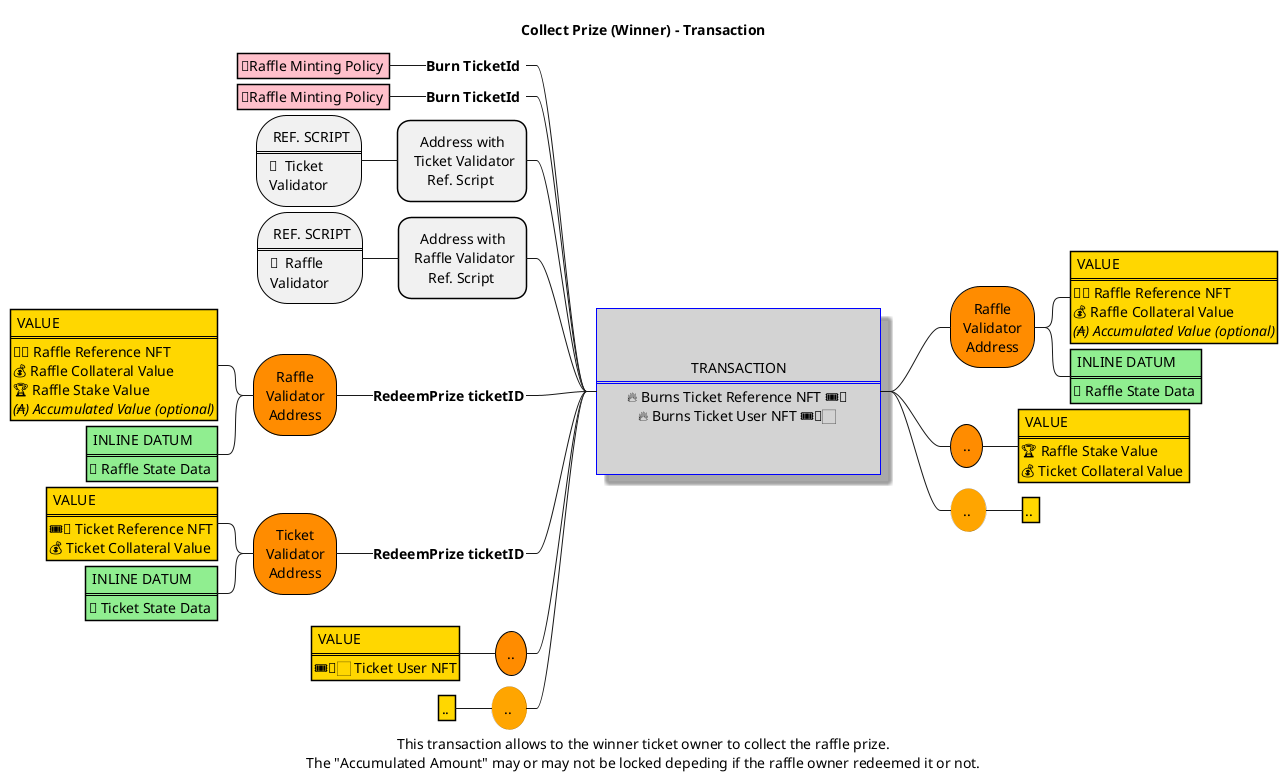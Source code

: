 @startmindmap Mindmap-CollectPrize


<style>
mindmapDiagram {
    node   {
        LineColor black
        Padding 12
        Margin 3
        HorizontalAlignment center
        .mandatory {
            BackgroundColor darkorange
            RoundCorner 60
            MaximumWidth 100
            LineThickness 1
        }
        .opt {
            BackgroundColor orange
            RoundCorner 60
            LineThickness 0
        }
        .datum {
            HorizontalAlignment left
            RoundCorner 0
            BackgroundColor lightgreen
            Padding 3
        }
        .ref {
            HorizontalAlignment left
            RoundCorner 60
            MaximumWidth 100
            LineThickness 1
        }
        .value {
            HorizontalAlignment left
            RoundCorner 0
            BackgroundColor gold
            Padding 3
        }
        .minting {
            HorizontalAlignment left
            RoundCorner 0
            BackgroundColor pink
            Padding 3
        }
    }

    rootNode {
        Padding 30
        Margin 20
        LineColor blue
        BackgroundColor lightgrey
        LineThickness 1.0
        RoundCorner 0
        Shadowing 10.0
    }
}
</style>


title Collect Prize (Winner) - Transaction
caption  This transaction allows to the winner ticket owner to collect the raffle prize.\nThe "Accumulated Amount" may or may not be locked depeding if the raffle owner redeemed it or not.


' 🔥
' 🎫
' 🎟️
'🏆
'🔗
' 

*:
TRANSACTION
====
🔥 Burns Ticket Reference NFT 🎟️🔗 
🔥 Burns Ticket User NFT 🎟️👦🏻 
;

left side
**_  **Burn TicketId **
*** 📜Raffle Minting Policy <<minting>>
**_  **Burn TicketId **
*** 📜Raffle Minting Policy <<minting>>
** Address with\n Ticket Validator\nRef. Script 
***: REF. SCRIPT
====
🧾  Ticket Validator ; <<ref>>
** Address with\n Raffle Validator\nRef. Script 
***: REF. SCRIPT
====
🧾  Raffle Validator ; <<ref>>

**_ **RedeemPrize ticketID**
*** Raffle Validator \nAddress <<mandatory>>
****: VALUE
====
🎫🔗 Raffle Reference NFT
💰 Raffle Collateral Value 
🏆 Raffle Stake Value
<i>(₳) Accumulated Value (optional)</i>; <<value>>
****: INLINE DATUM
====
📝 Raffle State Data ; <<datum>>

**_ **RedeemPrize ticketID**
*** Ticket Validator \nAddress <<mandatory>>
****: VALUE
====
🎟️🔗 Ticket Reference NFT
💰 Ticket Collateral Value ; <<value>>
****: INLINE DATUM
====
📝 Ticket State Data ; <<datum>>

** .. <<mandatory>>
***: VALUE
====
🎟️👦🏻 Ticket User NFT; <<value>>

** .. <<opt>>
*** .. <<value>>

right side

** Raffle Validator \nAddress <<mandatory>>
***: VALUE
====
🎫🔗 Raffle Reference NFT
💰 Raffle Collateral Value 
<i>(₳) Accumulated Value (optional)</i>; <<value>>
***: INLINE DATUM
====
📝 Raffle State Data ; <<datum>>

** ..<<mandatory>>
***: VALUE
====
🏆 Raffle Stake Value
💰 Ticket Collateral Value ; <<value>>



** .. <<opt>>
*** .. <<value>>






' legend
'  burning 🔥
'  minting 🔨
'  datum  📝
'  ticket user NFT 🎫👦🏻
'  ticket reference NFT 🎫🔗
'  raffle user NFT 🎟️👦🏻
'  raffle reference NFT 🎟️🔗

'🏆💰🧾📜📃
' end legend




@endmindmap
